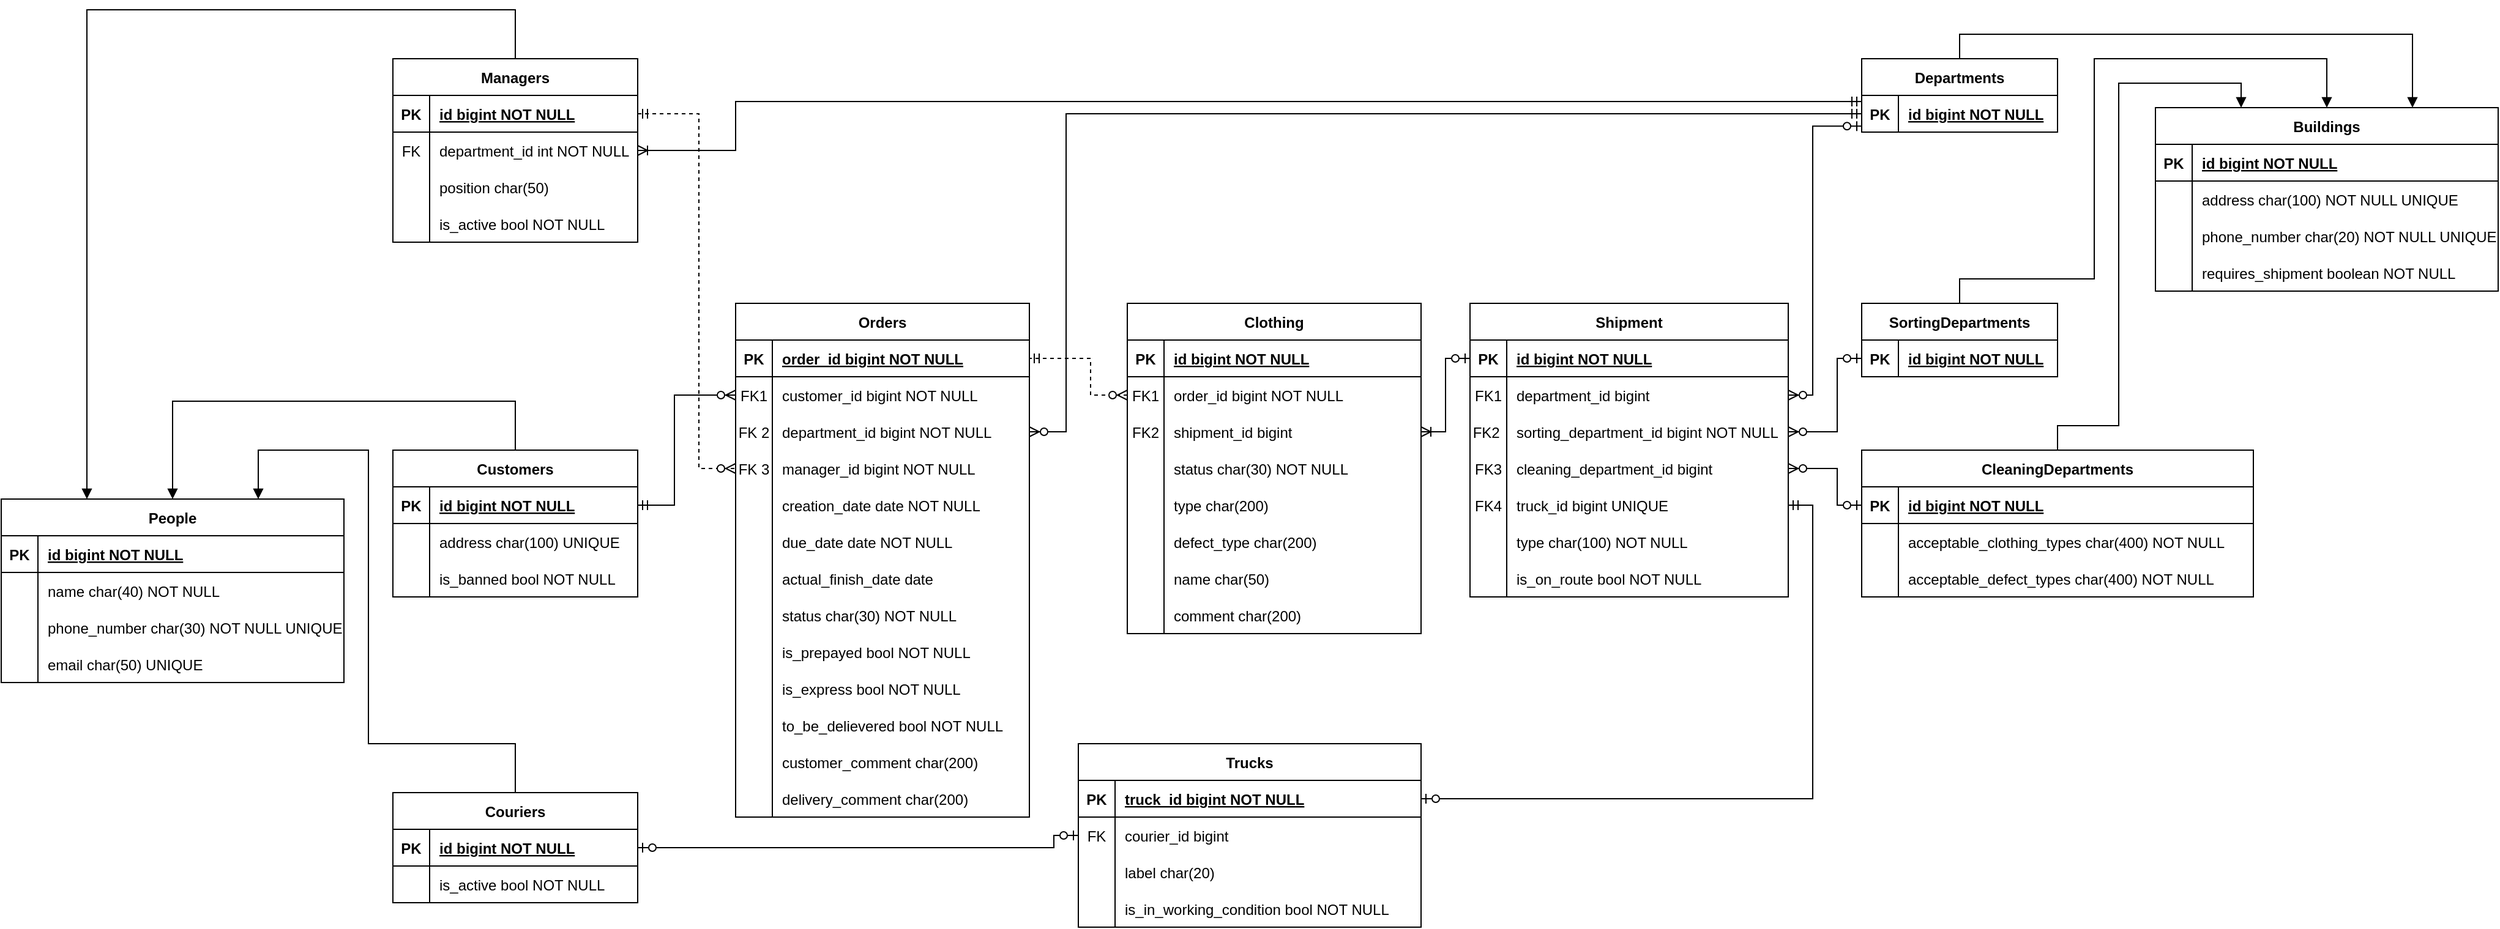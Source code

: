<mxfile version="13.9.9" type="device"><diagram id="R2lEEEUBdFMjLlhIrx00" name="Page-1"><mxGraphModel dx="2489" dy="1991" grid="1" gridSize="10" guides="1" tooltips="1" connect="1" arrows="1" fold="1" page="1" pageScale="1" pageWidth="827" pageHeight="1169" math="0" shadow="0" extFonts="Permanent Marker^https://fonts.googleapis.com/css?family=Permanent+Marker"><root><mxCell id="0"/><mxCell id="1" parent="0"/><mxCell id="C-vyLk0tnHw3VtMMgP7b-2" value="Orders" style="shape=table;startSize=30;container=1;collapsible=1;childLayout=tableLayout;fixedRows=1;rowLines=0;fontStyle=1;align=center;resizeLast=1;" parent="1" vertex="1"><mxGeometry x="400" y="240" width="240" height="420" as="geometry"/></mxCell><mxCell id="C-vyLk0tnHw3VtMMgP7b-3" value="" style="shape=partialRectangle;collapsible=0;dropTarget=0;pointerEvents=0;fillColor=none;points=[[0,0.5],[1,0.5]];portConstraint=eastwest;top=0;left=0;right=0;bottom=1;" parent="C-vyLk0tnHw3VtMMgP7b-2" vertex="1"><mxGeometry y="30" width="240" height="30" as="geometry"/></mxCell><mxCell id="C-vyLk0tnHw3VtMMgP7b-4" value="PK" style="shape=partialRectangle;overflow=hidden;connectable=0;fillColor=none;top=0;left=0;bottom=0;right=0;fontStyle=1;" parent="C-vyLk0tnHw3VtMMgP7b-3" vertex="1"><mxGeometry width="30" height="30" as="geometry"/></mxCell><mxCell id="C-vyLk0tnHw3VtMMgP7b-5" value="order_id bigint NOT NULL " style="shape=partialRectangle;overflow=hidden;connectable=0;fillColor=none;top=0;left=0;bottom=0;right=0;align=left;spacingLeft=6;fontStyle=5;" parent="C-vyLk0tnHw3VtMMgP7b-3" vertex="1"><mxGeometry x="30" width="210" height="30" as="geometry"/></mxCell><mxCell id="C-vyLk0tnHw3VtMMgP7b-6" value="" style="shape=partialRectangle;collapsible=0;dropTarget=0;pointerEvents=0;fillColor=none;points=[[0,0.5],[1,0.5]];portConstraint=eastwest;top=0;left=0;right=0;bottom=0;" parent="C-vyLk0tnHw3VtMMgP7b-2" vertex="1"><mxGeometry y="60" width="240" height="30" as="geometry"/></mxCell><mxCell id="C-vyLk0tnHw3VtMMgP7b-7" value="FK1" style="shape=partialRectangle;overflow=hidden;connectable=0;fillColor=none;top=0;left=0;bottom=0;right=0;" parent="C-vyLk0tnHw3VtMMgP7b-6" vertex="1"><mxGeometry width="30" height="30" as="geometry"/></mxCell><mxCell id="C-vyLk0tnHw3VtMMgP7b-8" value="customer_id bigint NOT NULL" style="shape=partialRectangle;overflow=hidden;connectable=0;fillColor=none;top=0;left=0;bottom=0;right=0;align=left;spacingLeft=6;" parent="C-vyLk0tnHw3VtMMgP7b-6" vertex="1"><mxGeometry x="30" width="210" height="30" as="geometry"/></mxCell><mxCell id="C-vyLk0tnHw3VtMMgP7b-9" value="" style="shape=partialRectangle;collapsible=0;dropTarget=0;pointerEvents=0;fillColor=none;points=[[0,0.5],[1,0.5]];portConstraint=eastwest;top=0;left=0;right=0;bottom=0;" parent="C-vyLk0tnHw3VtMMgP7b-2" vertex="1"><mxGeometry y="90" width="240" height="30" as="geometry"/></mxCell><mxCell id="C-vyLk0tnHw3VtMMgP7b-10" value="FK 2" style="shape=partialRectangle;overflow=hidden;connectable=0;fillColor=none;top=0;left=0;bottom=0;right=0;" parent="C-vyLk0tnHw3VtMMgP7b-9" vertex="1"><mxGeometry width="30" height="30" as="geometry"/></mxCell><mxCell id="C-vyLk0tnHw3VtMMgP7b-11" value="department_id bigint NOT NULL" style="shape=partialRectangle;overflow=hidden;connectable=0;fillColor=none;top=0;left=0;bottom=0;right=0;align=left;spacingLeft=6;" parent="C-vyLk0tnHw3VtMMgP7b-9" vertex="1"><mxGeometry x="30" width="210" height="30" as="geometry"/></mxCell><mxCell id="yVUQVvIIN4RFUP9jcte9-31" style="shape=partialRectangle;collapsible=0;dropTarget=0;pointerEvents=0;fillColor=none;points=[[0,0.5],[1,0.5]];portConstraint=eastwest;top=0;left=0;right=0;bottom=0;" parent="C-vyLk0tnHw3VtMMgP7b-2" vertex="1"><mxGeometry y="120" width="240" height="30" as="geometry"/></mxCell><mxCell id="yVUQVvIIN4RFUP9jcte9-32" value="FK 3" style="shape=partialRectangle;overflow=hidden;connectable=0;fillColor=none;top=0;left=0;bottom=0;right=0;" parent="yVUQVvIIN4RFUP9jcte9-31" vertex="1"><mxGeometry width="30" height="30" as="geometry"/></mxCell><mxCell id="yVUQVvIIN4RFUP9jcte9-33" value="manager_id bigint NOT NULL" style="shape=partialRectangle;overflow=hidden;connectable=0;fillColor=none;top=0;left=0;bottom=0;right=0;align=left;spacingLeft=6;" parent="yVUQVvIIN4RFUP9jcte9-31" vertex="1"><mxGeometry x="30" width="210" height="30" as="geometry"/></mxCell><mxCell id="rIOa5jk-lsjCZjU6Dx51-216" style="shape=partialRectangle;collapsible=0;dropTarget=0;pointerEvents=0;fillColor=none;points=[[0,0.5],[1,0.5]];portConstraint=eastwest;top=0;left=0;right=0;bottom=0;" parent="C-vyLk0tnHw3VtMMgP7b-2" vertex="1"><mxGeometry y="150" width="240" height="30" as="geometry"/></mxCell><mxCell id="rIOa5jk-lsjCZjU6Dx51-217" style="shape=partialRectangle;overflow=hidden;connectable=0;fillColor=none;top=0;left=0;bottom=0;right=0;" parent="rIOa5jk-lsjCZjU6Dx51-216" vertex="1"><mxGeometry width="30" height="30" as="geometry"/></mxCell><mxCell id="rIOa5jk-lsjCZjU6Dx51-218" value="creation_date date NOT NULL" style="shape=partialRectangle;overflow=hidden;connectable=0;fillColor=none;top=0;left=0;bottom=0;right=0;align=left;spacingLeft=6;" parent="rIOa5jk-lsjCZjU6Dx51-216" vertex="1"><mxGeometry x="30" width="210" height="30" as="geometry"/></mxCell><mxCell id="rIOa5jk-lsjCZjU6Dx51-219" style="shape=partialRectangle;collapsible=0;dropTarget=0;pointerEvents=0;fillColor=none;points=[[0,0.5],[1,0.5]];portConstraint=eastwest;top=0;left=0;right=0;bottom=0;" parent="C-vyLk0tnHw3VtMMgP7b-2" vertex="1"><mxGeometry y="180" width="240" height="30" as="geometry"/></mxCell><mxCell id="rIOa5jk-lsjCZjU6Dx51-220" style="shape=partialRectangle;overflow=hidden;connectable=0;fillColor=none;top=0;left=0;bottom=0;right=0;" parent="rIOa5jk-lsjCZjU6Dx51-219" vertex="1"><mxGeometry width="30" height="30" as="geometry"/></mxCell><mxCell id="rIOa5jk-lsjCZjU6Dx51-221" value="due_date date NOT NULL" style="shape=partialRectangle;overflow=hidden;connectable=0;fillColor=none;top=0;left=0;bottom=0;right=0;align=left;spacingLeft=6;" parent="rIOa5jk-lsjCZjU6Dx51-219" vertex="1"><mxGeometry x="30" width="210" height="30" as="geometry"/></mxCell><mxCell id="rIOa5jk-lsjCZjU6Dx51-382" style="shape=partialRectangle;collapsible=0;dropTarget=0;pointerEvents=0;fillColor=none;points=[[0,0.5],[1,0.5]];portConstraint=eastwest;top=0;left=0;right=0;bottom=0;" parent="C-vyLk0tnHw3VtMMgP7b-2" vertex="1"><mxGeometry y="210" width="240" height="30" as="geometry"/></mxCell><mxCell id="rIOa5jk-lsjCZjU6Dx51-383" style="shape=partialRectangle;overflow=hidden;connectable=0;fillColor=none;top=0;left=0;bottom=0;right=0;" parent="rIOa5jk-lsjCZjU6Dx51-382" vertex="1"><mxGeometry width="30" height="30" as="geometry"/></mxCell><mxCell id="rIOa5jk-lsjCZjU6Dx51-384" value="actual_finish_date date" style="shape=partialRectangle;overflow=hidden;connectable=0;fillColor=none;top=0;left=0;bottom=0;right=0;align=left;spacingLeft=6;" parent="rIOa5jk-lsjCZjU6Dx51-382" vertex="1"><mxGeometry x="30" width="210" height="30" as="geometry"/></mxCell><mxCell id="rIOa5jk-lsjCZjU6Dx51-157" style="shape=partialRectangle;collapsible=0;dropTarget=0;pointerEvents=0;fillColor=none;points=[[0,0.5],[1,0.5]];portConstraint=eastwest;top=0;left=0;right=0;bottom=0;" parent="C-vyLk0tnHw3VtMMgP7b-2" vertex="1"><mxGeometry y="240" width="240" height="30" as="geometry"/></mxCell><mxCell id="rIOa5jk-lsjCZjU6Dx51-158" style="shape=partialRectangle;overflow=hidden;connectable=0;fillColor=none;top=0;left=0;bottom=0;right=0;" parent="rIOa5jk-lsjCZjU6Dx51-157" vertex="1"><mxGeometry width="30" height="30" as="geometry"/></mxCell><mxCell id="rIOa5jk-lsjCZjU6Dx51-159" value="status char(30) NOT NULL" style="shape=partialRectangle;overflow=hidden;connectable=0;fillColor=none;top=0;left=0;bottom=0;right=0;align=left;spacingLeft=6;" parent="rIOa5jk-lsjCZjU6Dx51-157" vertex="1"><mxGeometry x="30" width="210" height="30" as="geometry"/></mxCell><mxCell id="rIOa5jk-lsjCZjU6Dx51-127" style="shape=partialRectangle;collapsible=0;dropTarget=0;pointerEvents=0;fillColor=none;points=[[0,0.5],[1,0.5]];portConstraint=eastwest;top=0;left=0;right=0;bottom=0;" parent="C-vyLk0tnHw3VtMMgP7b-2" vertex="1"><mxGeometry y="270" width="240" height="30" as="geometry"/></mxCell><mxCell id="rIOa5jk-lsjCZjU6Dx51-128" style="shape=partialRectangle;overflow=hidden;connectable=0;fillColor=none;top=0;left=0;bottom=0;right=0;" parent="rIOa5jk-lsjCZjU6Dx51-127" vertex="1"><mxGeometry width="30" height="30" as="geometry"/></mxCell><mxCell id="rIOa5jk-lsjCZjU6Dx51-129" value="is_prepayed bool NOT NULL" style="shape=partialRectangle;overflow=hidden;connectable=0;fillColor=none;top=0;left=0;bottom=0;right=0;align=left;spacingLeft=6;" parent="rIOa5jk-lsjCZjU6Dx51-127" vertex="1"><mxGeometry x="30" width="210" height="30" as="geometry"/></mxCell><mxCell id="rIOa5jk-lsjCZjU6Dx51-213" style="shape=partialRectangle;collapsible=0;dropTarget=0;pointerEvents=0;fillColor=none;points=[[0,0.5],[1,0.5]];portConstraint=eastwest;top=0;left=0;right=0;bottom=0;" parent="C-vyLk0tnHw3VtMMgP7b-2" vertex="1"><mxGeometry y="300" width="240" height="30" as="geometry"/></mxCell><mxCell id="rIOa5jk-lsjCZjU6Dx51-214" style="shape=partialRectangle;overflow=hidden;connectable=0;fillColor=none;top=0;left=0;bottom=0;right=0;" parent="rIOa5jk-lsjCZjU6Dx51-213" vertex="1"><mxGeometry width="30" height="30" as="geometry"/></mxCell><mxCell id="rIOa5jk-lsjCZjU6Dx51-215" value="is_express bool NOT NULL" style="shape=partialRectangle;overflow=hidden;connectable=0;fillColor=none;top=0;left=0;bottom=0;right=0;align=left;spacingLeft=6;" parent="rIOa5jk-lsjCZjU6Dx51-213" vertex="1"><mxGeometry x="30" width="210" height="30" as="geometry"/></mxCell><mxCell id="rIOa5jk-lsjCZjU6Dx51-116" style="shape=partialRectangle;collapsible=0;dropTarget=0;pointerEvents=0;fillColor=none;points=[[0,0.5],[1,0.5]];portConstraint=eastwest;top=0;left=0;right=0;bottom=0;" parent="C-vyLk0tnHw3VtMMgP7b-2" vertex="1"><mxGeometry y="330" width="240" height="30" as="geometry"/></mxCell><mxCell id="rIOa5jk-lsjCZjU6Dx51-117" style="shape=partialRectangle;overflow=hidden;connectable=0;fillColor=none;top=0;left=0;bottom=0;right=0;" parent="rIOa5jk-lsjCZjU6Dx51-116" vertex="1"><mxGeometry width="30" height="30" as="geometry"/></mxCell><mxCell id="rIOa5jk-lsjCZjU6Dx51-118" value="to_be_delievered bool NOT NULL" style="shape=partialRectangle;overflow=hidden;connectable=0;fillColor=none;top=0;left=0;bottom=0;right=0;align=left;spacingLeft=6;" parent="rIOa5jk-lsjCZjU6Dx51-116" vertex="1"><mxGeometry x="30" width="210" height="30" as="geometry"/></mxCell><mxCell id="rIOa5jk-lsjCZjU6Dx51-461" style="shape=partialRectangle;collapsible=0;dropTarget=0;pointerEvents=0;fillColor=none;points=[[0,0.5],[1,0.5]];portConstraint=eastwest;top=0;left=0;right=0;bottom=0;" parent="C-vyLk0tnHw3VtMMgP7b-2" vertex="1"><mxGeometry y="360" width="240" height="30" as="geometry"/></mxCell><mxCell id="rIOa5jk-lsjCZjU6Dx51-462" style="shape=partialRectangle;overflow=hidden;connectable=0;fillColor=none;top=0;left=0;bottom=0;right=0;" parent="rIOa5jk-lsjCZjU6Dx51-461" vertex="1"><mxGeometry width="30" height="30" as="geometry"/></mxCell><mxCell id="rIOa5jk-lsjCZjU6Dx51-463" value="customer_comment char(200)" style="shape=partialRectangle;overflow=hidden;connectable=0;fillColor=none;top=0;left=0;bottom=0;right=0;align=left;spacingLeft=6;" parent="rIOa5jk-lsjCZjU6Dx51-461" vertex="1"><mxGeometry x="30" width="210" height="30" as="geometry"/></mxCell><mxCell id="rIOa5jk-lsjCZjU6Dx51-195" style="shape=partialRectangle;collapsible=0;dropTarget=0;pointerEvents=0;fillColor=none;points=[[0,0.5],[1,0.5]];portConstraint=eastwest;top=0;left=0;right=0;bottom=0;" parent="C-vyLk0tnHw3VtMMgP7b-2" vertex="1"><mxGeometry y="390" width="240" height="30" as="geometry"/></mxCell><mxCell id="rIOa5jk-lsjCZjU6Dx51-196" style="shape=partialRectangle;overflow=hidden;connectable=0;fillColor=none;top=0;left=0;bottom=0;right=0;" parent="rIOa5jk-lsjCZjU6Dx51-195" vertex="1"><mxGeometry width="30" height="30" as="geometry"/></mxCell><mxCell id="rIOa5jk-lsjCZjU6Dx51-197" value="delivery_comment char(200)" style="shape=partialRectangle;overflow=hidden;connectable=0;fillColor=none;top=0;left=0;bottom=0;right=0;align=left;spacingLeft=6;" parent="rIOa5jk-lsjCZjU6Dx51-195" vertex="1"><mxGeometry x="30" width="210" height="30" as="geometry"/></mxCell><mxCell id="yVUQVvIIN4RFUP9jcte9-68" style="edgeStyle=orthogonalEdgeStyle;rounded=0;orthogonalLoop=1;jettySize=auto;html=1;entryX=0.5;entryY=0;entryDx=0;entryDy=0;startArrow=none;startFill=0;endArrow=block;endFill=1;exitX=0.5;exitY=0;exitDx=0;exitDy=0;" parent="1" source="C-vyLk0tnHw3VtMMgP7b-23" target="yVUQVvIIN4RFUP9jcte9-55" edge="1"><mxGeometry relative="1" as="geometry"><Array as="points"><mxPoint x="220" y="320"/><mxPoint x="-60" y="320"/></Array></mxGeometry></mxCell><mxCell id="C-vyLk0tnHw3VtMMgP7b-23" value="Customers" style="shape=table;startSize=30;container=1;collapsible=1;childLayout=tableLayout;fixedRows=1;rowLines=0;fontStyle=1;align=center;resizeLast=1;shadow=0;" parent="1" vertex="1"><mxGeometry x="120" y="360" width="200" height="120.0" as="geometry"/></mxCell><mxCell id="C-vyLk0tnHw3VtMMgP7b-24" value="" style="shape=partialRectangle;collapsible=0;dropTarget=0;pointerEvents=0;fillColor=none;points=[[0,0.5],[1,0.5]];portConstraint=eastwest;top=0;left=0;right=0;bottom=1;" parent="C-vyLk0tnHw3VtMMgP7b-23" vertex="1"><mxGeometry y="30" width="200" height="30" as="geometry"/></mxCell><mxCell id="C-vyLk0tnHw3VtMMgP7b-25" value="PK" style="shape=partialRectangle;overflow=hidden;connectable=0;fillColor=none;top=0;left=0;bottom=0;right=0;fontStyle=1;" parent="C-vyLk0tnHw3VtMMgP7b-24" vertex="1"><mxGeometry width="30" height="30" as="geometry"/></mxCell><mxCell id="C-vyLk0tnHw3VtMMgP7b-26" value="id bigint NOT NULL " style="shape=partialRectangle;overflow=hidden;connectable=0;fillColor=none;top=0;left=0;bottom=0;right=0;align=left;spacingLeft=6;fontStyle=5;" parent="C-vyLk0tnHw3VtMMgP7b-24" vertex="1"><mxGeometry x="30" width="170" height="30" as="geometry"/></mxCell><mxCell id="rIOa5jk-lsjCZjU6Dx51-32" style="shape=partialRectangle;collapsible=0;dropTarget=0;pointerEvents=0;fillColor=none;points=[[0,0.5],[1,0.5]];portConstraint=eastwest;top=0;left=0;right=0;bottom=0;" parent="C-vyLk0tnHw3VtMMgP7b-23" vertex="1"><mxGeometry y="60" width="200" height="30" as="geometry"/></mxCell><mxCell id="rIOa5jk-lsjCZjU6Dx51-33" style="shape=partialRectangle;overflow=hidden;connectable=0;fillColor=none;top=0;left=0;bottom=0;right=0;" parent="rIOa5jk-lsjCZjU6Dx51-32" vertex="1"><mxGeometry width="30" height="30" as="geometry"/></mxCell><mxCell id="rIOa5jk-lsjCZjU6Dx51-34" value="address char(100) UNIQUE" style="shape=partialRectangle;overflow=hidden;connectable=0;fillColor=none;top=0;left=0;bottom=0;right=0;align=left;spacingLeft=6;" parent="rIOa5jk-lsjCZjU6Dx51-32" vertex="1"><mxGeometry x="30" width="170" height="30" as="geometry"/></mxCell><mxCell id="rIOa5jk-lsjCZjU6Dx51-430" style="shape=partialRectangle;collapsible=0;dropTarget=0;pointerEvents=0;fillColor=none;points=[[0,0.5],[1,0.5]];portConstraint=eastwest;top=0;left=0;right=0;bottom=0;" parent="C-vyLk0tnHw3VtMMgP7b-23" vertex="1"><mxGeometry y="90" width="200" height="30" as="geometry"/></mxCell><mxCell id="rIOa5jk-lsjCZjU6Dx51-431" style="shape=partialRectangle;overflow=hidden;connectable=0;fillColor=none;top=0;left=0;bottom=0;right=0;" parent="rIOa5jk-lsjCZjU6Dx51-430" vertex="1"><mxGeometry width="30" height="30" as="geometry"/></mxCell><mxCell id="rIOa5jk-lsjCZjU6Dx51-432" value="is_banned bool NOT NULL" style="shape=partialRectangle;overflow=hidden;connectable=0;fillColor=none;top=0;left=0;bottom=0;right=0;align=left;spacingLeft=6;" parent="rIOa5jk-lsjCZjU6Dx51-430" vertex="1"><mxGeometry x="30" width="170" height="30" as="geometry"/></mxCell><mxCell id="rIOa5jk-lsjCZjU6Dx51-9" value="Clothing" style="shape=table;startSize=30;container=1;collapsible=1;childLayout=tableLayout;fixedRows=1;rowLines=0;fontStyle=1;align=center;resizeLast=1;" parent="1" vertex="1"><mxGeometry x="720" y="240" width="240" height="270" as="geometry"/></mxCell><mxCell id="rIOa5jk-lsjCZjU6Dx51-10" value="" style="shape=partialRectangle;collapsible=0;dropTarget=0;pointerEvents=0;fillColor=none;points=[[0,0.5],[1,0.5]];portConstraint=eastwest;top=0;left=0;right=0;bottom=1;" parent="rIOa5jk-lsjCZjU6Dx51-9" vertex="1"><mxGeometry y="30" width="240" height="30" as="geometry"/></mxCell><mxCell id="rIOa5jk-lsjCZjU6Dx51-11" value="PK" style="shape=partialRectangle;overflow=hidden;connectable=0;fillColor=none;top=0;left=0;bottom=0;right=0;fontStyle=1;" parent="rIOa5jk-lsjCZjU6Dx51-10" vertex="1"><mxGeometry width="30" height="30" as="geometry"/></mxCell><mxCell id="rIOa5jk-lsjCZjU6Dx51-12" value="id bigint NOT NULL " style="shape=partialRectangle;overflow=hidden;connectable=0;fillColor=none;top=0;left=0;bottom=0;right=0;align=left;spacingLeft=6;fontStyle=5;" parent="rIOa5jk-lsjCZjU6Dx51-10" vertex="1"><mxGeometry x="30" width="210" height="30" as="geometry"/></mxCell><mxCell id="rIOa5jk-lsjCZjU6Dx51-13" value="" style="shape=partialRectangle;collapsible=0;dropTarget=0;pointerEvents=0;fillColor=none;points=[[0,0.5],[1,0.5]];portConstraint=eastwest;top=0;left=0;right=0;bottom=0;" parent="rIOa5jk-lsjCZjU6Dx51-9" vertex="1"><mxGeometry y="60" width="240" height="30" as="geometry"/></mxCell><mxCell id="rIOa5jk-lsjCZjU6Dx51-14" value="FK1" style="shape=partialRectangle;overflow=hidden;connectable=0;fillColor=none;top=0;left=0;bottom=0;right=0;" parent="rIOa5jk-lsjCZjU6Dx51-13" vertex="1"><mxGeometry width="30" height="30" as="geometry"/></mxCell><mxCell id="rIOa5jk-lsjCZjU6Dx51-15" value="order_id bigint NOT NULL" style="shape=partialRectangle;overflow=hidden;connectable=0;fillColor=none;top=0;left=0;bottom=0;right=0;align=left;spacingLeft=6;" parent="rIOa5jk-lsjCZjU6Dx51-13" vertex="1"><mxGeometry x="30" width="210" height="30" as="geometry"/></mxCell><mxCell id="rIOa5jk-lsjCZjU6Dx51-465" style="shape=partialRectangle;collapsible=0;dropTarget=0;pointerEvents=0;fillColor=none;points=[[0,0.5],[1,0.5]];portConstraint=eastwest;top=0;left=0;right=0;bottom=0;" parent="rIOa5jk-lsjCZjU6Dx51-9" vertex="1"><mxGeometry y="90" width="240" height="30" as="geometry"/></mxCell><mxCell id="rIOa5jk-lsjCZjU6Dx51-466" value="FK2" style="shape=partialRectangle;overflow=hidden;connectable=0;fillColor=none;top=0;left=0;bottom=0;right=0;" parent="rIOa5jk-lsjCZjU6Dx51-465" vertex="1"><mxGeometry width="30" height="30" as="geometry"/></mxCell><mxCell id="rIOa5jk-lsjCZjU6Dx51-467" value="shipment_id bigint" style="shape=partialRectangle;overflow=hidden;connectable=0;fillColor=none;top=0;left=0;bottom=0;right=0;align=left;spacingLeft=6;" parent="rIOa5jk-lsjCZjU6Dx51-465" vertex="1"><mxGeometry x="30" width="210" height="30" as="geometry"/></mxCell><mxCell id="yVUQVvIIN4RFUP9jcte9-74" style="shape=partialRectangle;collapsible=0;dropTarget=0;pointerEvents=0;fillColor=none;points=[[0,0.5],[1,0.5]];portConstraint=eastwest;top=0;left=0;right=0;bottom=0;" parent="rIOa5jk-lsjCZjU6Dx51-9" vertex="1"><mxGeometry y="120" width="240" height="30" as="geometry"/></mxCell><mxCell id="yVUQVvIIN4RFUP9jcte9-75" style="shape=partialRectangle;overflow=hidden;connectable=0;fillColor=none;top=0;left=0;bottom=0;right=0;" parent="yVUQVvIIN4RFUP9jcte9-74" vertex="1"><mxGeometry width="30" height="30" as="geometry"/></mxCell><mxCell id="yVUQVvIIN4RFUP9jcte9-76" value="status char(30) NOT NULL" style="shape=partialRectangle;overflow=hidden;connectable=0;fillColor=none;top=0;left=0;bottom=0;right=0;align=left;spacingLeft=6;" parent="yVUQVvIIN4RFUP9jcte9-74" vertex="1"><mxGeometry x="30" width="210" height="30" as="geometry"/></mxCell><mxCell id="rIOa5jk-lsjCZjU6Dx51-38" style="shape=partialRectangle;collapsible=0;dropTarget=0;pointerEvents=0;fillColor=none;points=[[0,0.5],[1,0.5]];portConstraint=eastwest;top=0;left=0;right=0;bottom=0;" parent="rIOa5jk-lsjCZjU6Dx51-9" vertex="1"><mxGeometry y="150" width="240" height="30" as="geometry"/></mxCell><mxCell id="rIOa5jk-lsjCZjU6Dx51-39" value="" style="shape=partialRectangle;overflow=hidden;connectable=0;fillColor=none;top=0;left=0;bottom=0;right=0;" parent="rIOa5jk-lsjCZjU6Dx51-38" vertex="1"><mxGeometry width="30" height="30" as="geometry"/></mxCell><mxCell id="rIOa5jk-lsjCZjU6Dx51-40" value="type char(200)" style="shape=partialRectangle;overflow=hidden;connectable=0;fillColor=none;top=0;left=0;bottom=0;right=0;align=left;spacingLeft=6;" parent="rIOa5jk-lsjCZjU6Dx51-38" vertex="1"><mxGeometry x="30" width="210" height="30" as="geometry"/></mxCell><mxCell id="rIOa5jk-lsjCZjU6Dx51-52" style="shape=partialRectangle;collapsible=0;dropTarget=0;pointerEvents=0;fillColor=none;points=[[0,0.5],[1,0.5]];portConstraint=eastwest;top=0;left=0;right=0;bottom=0;" parent="rIOa5jk-lsjCZjU6Dx51-9" vertex="1"><mxGeometry y="180" width="240" height="30" as="geometry"/></mxCell><mxCell id="rIOa5jk-lsjCZjU6Dx51-53" value="" style="shape=partialRectangle;overflow=hidden;connectable=0;fillColor=none;top=0;left=0;bottom=0;right=0;" parent="rIOa5jk-lsjCZjU6Dx51-52" vertex="1"><mxGeometry width="30" height="30" as="geometry"/></mxCell><mxCell id="rIOa5jk-lsjCZjU6Dx51-54" value="defect_type char(200)" style="shape=partialRectangle;overflow=hidden;connectable=0;fillColor=none;top=0;left=0;bottom=0;right=0;align=left;spacingLeft=6;" parent="rIOa5jk-lsjCZjU6Dx51-52" vertex="1"><mxGeometry x="30" width="210" height="30" as="geometry"/></mxCell><mxCell id="rIOa5jk-lsjCZjU6Dx51-41" style="shape=partialRectangle;collapsible=0;dropTarget=0;pointerEvents=0;fillColor=none;points=[[0,0.5],[1,0.5]];portConstraint=eastwest;top=0;left=0;right=0;bottom=0;" parent="rIOa5jk-lsjCZjU6Dx51-9" vertex="1"><mxGeometry y="210" width="240" height="30" as="geometry"/></mxCell><mxCell id="rIOa5jk-lsjCZjU6Dx51-42" style="shape=partialRectangle;overflow=hidden;connectable=0;fillColor=none;top=0;left=0;bottom=0;right=0;" parent="rIOa5jk-lsjCZjU6Dx51-41" vertex="1"><mxGeometry width="30" height="30" as="geometry"/></mxCell><mxCell id="rIOa5jk-lsjCZjU6Dx51-43" value="name char(50)" style="shape=partialRectangle;overflow=hidden;connectable=0;fillColor=none;top=0;left=0;bottom=0;right=0;align=left;spacingLeft=6;" parent="rIOa5jk-lsjCZjU6Dx51-41" vertex="1"><mxGeometry x="30" width="210" height="30" as="geometry"/></mxCell><mxCell id="rIOa5jk-lsjCZjU6Dx51-458" style="shape=partialRectangle;collapsible=0;dropTarget=0;pointerEvents=0;fillColor=none;points=[[0,0.5],[1,0.5]];portConstraint=eastwest;top=0;left=0;right=0;bottom=0;" parent="rIOa5jk-lsjCZjU6Dx51-9" vertex="1"><mxGeometry y="240" width="240" height="30" as="geometry"/></mxCell><mxCell id="rIOa5jk-lsjCZjU6Dx51-459" style="shape=partialRectangle;overflow=hidden;connectable=0;fillColor=none;top=0;left=0;bottom=0;right=0;" parent="rIOa5jk-lsjCZjU6Dx51-458" vertex="1"><mxGeometry width="30" height="30" as="geometry"/></mxCell><mxCell id="rIOa5jk-lsjCZjU6Dx51-460" value="comment char(200)" style="shape=partialRectangle;overflow=hidden;connectable=0;fillColor=none;top=0;left=0;bottom=0;right=0;align=left;spacingLeft=6;" parent="rIOa5jk-lsjCZjU6Dx51-458" vertex="1"><mxGeometry x="30" width="210" height="30" as="geometry"/></mxCell><mxCell id="yVUQVvIIN4RFUP9jcte9-71" style="edgeStyle=orthogonalEdgeStyle;rounded=0;orthogonalLoop=1;jettySize=auto;html=1;entryX=0.75;entryY=0;entryDx=0;entryDy=0;startArrow=none;startFill=0;endArrow=block;endFill=1;" parent="1" source="rIOa5jk-lsjCZjU6Dx51-21" target="yVUQVvIIN4RFUP9jcte9-36" edge="1"><mxGeometry relative="1" as="geometry"><Array as="points"><mxPoint x="1400" y="20"/><mxPoint x="1770" y="20"/></Array></mxGeometry></mxCell><mxCell id="rIOa5jk-lsjCZjU6Dx51-21" value="Departments" style="shape=table;startSize=30;container=1;collapsible=1;childLayout=tableLayout;fixedRows=1;rowLines=0;fontStyle=1;align=center;resizeLast=1;" parent="1" vertex="1"><mxGeometry x="1320" y="40" width="160.0" height="60" as="geometry"/></mxCell><mxCell id="rIOa5jk-lsjCZjU6Dx51-22" value="" style="shape=partialRectangle;collapsible=0;dropTarget=0;pointerEvents=0;fillColor=none;points=[[0,0.5],[1,0.5]];portConstraint=eastwest;top=0;left=0;right=0;bottom=1;" parent="rIOa5jk-lsjCZjU6Dx51-21" vertex="1"><mxGeometry y="30" width="160.0" height="30" as="geometry"/></mxCell><mxCell id="rIOa5jk-lsjCZjU6Dx51-23" value="PK" style="shape=partialRectangle;overflow=hidden;connectable=0;fillColor=none;top=0;left=0;bottom=0;right=0;fontStyle=1;" parent="rIOa5jk-lsjCZjU6Dx51-22" vertex="1"><mxGeometry width="30" height="30" as="geometry"/></mxCell><mxCell id="rIOa5jk-lsjCZjU6Dx51-24" value="id bigint NOT NULL " style="shape=partialRectangle;overflow=hidden;connectable=0;fillColor=none;top=0;left=0;bottom=0;right=0;align=left;spacingLeft=6;fontStyle=5;" parent="rIOa5jk-lsjCZjU6Dx51-22" vertex="1"><mxGeometry x="30" width="130.0" height="30" as="geometry"/></mxCell><mxCell id="yVUQVvIIN4RFUP9jcte9-72" style="edgeStyle=orthogonalEdgeStyle;rounded=0;orthogonalLoop=1;jettySize=auto;html=1;entryX=0.5;entryY=0;entryDx=0;entryDy=0;startArrow=none;startFill=0;endArrow=block;endFill=1;" parent="1" source="rIOa5jk-lsjCZjU6Dx51-75" target="yVUQVvIIN4RFUP9jcte9-36" edge="1"><mxGeometry relative="1" as="geometry"><Array as="points"><mxPoint x="1400" y="220"/><mxPoint x="1510" y="220"/><mxPoint x="1510" y="40"/><mxPoint x="1700" y="40"/></Array></mxGeometry></mxCell><mxCell id="rIOa5jk-lsjCZjU6Dx51-75" value="SortingDepartments" style="shape=table;startSize=30;container=1;collapsible=1;childLayout=tableLayout;fixedRows=1;rowLines=0;fontStyle=1;align=center;resizeLast=1;" parent="1" vertex="1"><mxGeometry x="1320" y="240" width="160.0" height="60" as="geometry"/></mxCell><mxCell id="rIOa5jk-lsjCZjU6Dx51-76" value="" style="shape=partialRectangle;collapsible=0;dropTarget=0;pointerEvents=0;fillColor=none;points=[[0,0.5],[1,0.5]];portConstraint=eastwest;top=0;left=0;right=0;bottom=1;" parent="rIOa5jk-lsjCZjU6Dx51-75" vertex="1"><mxGeometry y="30" width="160.0" height="30" as="geometry"/></mxCell><mxCell id="rIOa5jk-lsjCZjU6Dx51-77" value="PK" style="shape=partialRectangle;overflow=hidden;connectable=0;fillColor=none;top=0;left=0;bottom=0;right=0;fontStyle=1;" parent="rIOa5jk-lsjCZjU6Dx51-76" vertex="1"><mxGeometry width="30" height="30" as="geometry"/></mxCell><mxCell id="rIOa5jk-lsjCZjU6Dx51-78" value="id bigint NOT NULL " style="shape=partialRectangle;overflow=hidden;connectable=0;fillColor=none;top=0;left=0;bottom=0;right=0;align=left;spacingLeft=6;fontStyle=5;" parent="rIOa5jk-lsjCZjU6Dx51-76" vertex="1"><mxGeometry x="30" width="130.0" height="30" as="geometry"/></mxCell><mxCell id="yVUQVvIIN4RFUP9jcte9-73" style="edgeStyle=orthogonalEdgeStyle;rounded=0;orthogonalLoop=1;jettySize=auto;html=1;exitX=0.5;exitY=0;exitDx=0;exitDy=0;entryX=0.25;entryY=0;entryDx=0;entryDy=0;startArrow=none;startFill=0;endArrow=block;endFill=1;" parent="1" source="rIOa5jk-lsjCZjU6Dx51-97" target="yVUQVvIIN4RFUP9jcte9-36" edge="1"><mxGeometry relative="1" as="geometry"><Array as="points"><mxPoint x="1480" y="340"/><mxPoint x="1530" y="340"/><mxPoint x="1530" y="60"/><mxPoint x="1630" y="60"/></Array></mxGeometry></mxCell><mxCell id="rIOa5jk-lsjCZjU6Dx51-97" value="CleaningDepartments" style="shape=table;startSize=30;container=1;collapsible=1;childLayout=tableLayout;fixedRows=1;rowLines=0;fontStyle=1;align=center;resizeLast=1;" parent="1" vertex="1"><mxGeometry x="1320" y="360" width="320" height="120" as="geometry"><mxRectangle x="800" y="260" width="130" height="30" as="alternateBounds"/></mxGeometry></mxCell><mxCell id="rIOa5jk-lsjCZjU6Dx51-98" value="" style="shape=partialRectangle;collapsible=0;dropTarget=0;pointerEvents=0;fillColor=none;points=[[0,0.5],[1,0.5]];portConstraint=eastwest;top=0;left=0;right=0;bottom=1;" parent="rIOa5jk-lsjCZjU6Dx51-97" vertex="1"><mxGeometry y="30" width="320" height="30" as="geometry"/></mxCell><mxCell id="rIOa5jk-lsjCZjU6Dx51-99" value="PK" style="shape=partialRectangle;overflow=hidden;connectable=0;fillColor=none;top=0;left=0;bottom=0;right=0;fontStyle=1;" parent="rIOa5jk-lsjCZjU6Dx51-98" vertex="1"><mxGeometry width="30" height="30" as="geometry"/></mxCell><mxCell id="rIOa5jk-lsjCZjU6Dx51-100" value="id bigint NOT NULL " style="shape=partialRectangle;overflow=hidden;connectable=0;fillColor=none;top=0;left=0;bottom=0;right=0;align=left;spacingLeft=6;fontStyle=5;" parent="rIOa5jk-lsjCZjU6Dx51-98" vertex="1"><mxGeometry x="30" width="290" height="30" as="geometry"/></mxCell><mxCell id="rIOa5jk-lsjCZjU6Dx51-478" style="shape=partialRectangle;collapsible=0;dropTarget=0;pointerEvents=0;fillColor=none;points=[[0,0.5],[1,0.5]];portConstraint=eastwest;top=0;left=0;right=0;bottom=0;" parent="rIOa5jk-lsjCZjU6Dx51-97" vertex="1"><mxGeometry y="60" width="320" height="30" as="geometry"/></mxCell><mxCell id="rIOa5jk-lsjCZjU6Dx51-479" style="shape=partialRectangle;overflow=hidden;connectable=0;fillColor=none;top=0;left=0;bottom=0;right=0;" parent="rIOa5jk-lsjCZjU6Dx51-478" vertex="1"><mxGeometry width="30" height="30" as="geometry"/></mxCell><mxCell id="rIOa5jk-lsjCZjU6Dx51-480" value="acceptable_clothing_types char(400) NOT NULL" style="shape=partialRectangle;overflow=hidden;connectable=0;fillColor=none;top=0;left=0;bottom=0;right=0;align=left;spacingLeft=6;" parent="rIOa5jk-lsjCZjU6Dx51-478" vertex="1"><mxGeometry x="30" width="290" height="30" as="geometry"/></mxCell><mxCell id="rIOa5jk-lsjCZjU6Dx51-481" style="shape=partialRectangle;collapsible=0;dropTarget=0;pointerEvents=0;fillColor=none;points=[[0,0.5],[1,0.5]];portConstraint=eastwest;top=0;left=0;right=0;bottom=0;" parent="rIOa5jk-lsjCZjU6Dx51-97" vertex="1"><mxGeometry y="90" width="320" height="30" as="geometry"/></mxCell><mxCell id="rIOa5jk-lsjCZjU6Dx51-482" style="shape=partialRectangle;overflow=hidden;connectable=0;fillColor=none;top=0;left=0;bottom=0;right=0;" parent="rIOa5jk-lsjCZjU6Dx51-481" vertex="1"><mxGeometry width="30" height="30" as="geometry"/></mxCell><mxCell id="rIOa5jk-lsjCZjU6Dx51-483" value="acceptable_defect_types char(400) NOT NULL" style="shape=partialRectangle;overflow=hidden;connectable=0;fillColor=none;top=0;left=0;bottom=0;right=0;align=left;spacingLeft=6;" parent="rIOa5jk-lsjCZjU6Dx51-481" vertex="1"><mxGeometry x="30" width="290" height="30" as="geometry"/></mxCell><mxCell id="rIOa5jk-lsjCZjU6Dx51-122" style="edgeStyle=orthogonalEdgeStyle;rounded=0;orthogonalLoop=1;jettySize=auto;html=1;entryX=0;entryY=0.5;entryDx=0;entryDy=0;startArrow=ERzeroToMany;startFill=1;endArrow=ERmandOne;endFill=0;strokeWidth=1;endSize=6;startSize=6;exitX=1;exitY=0.5;exitDx=0;exitDy=0;" parent="1" source="C-vyLk0tnHw3VtMMgP7b-9" target="rIOa5jk-lsjCZjU6Dx51-22" edge="1"><mxGeometry relative="1" as="geometry"><Array as="points"><mxPoint x="670" y="345"/><mxPoint x="670" y="85"/></Array><mxPoint x="940" y="130" as="sourcePoint"/></mxGeometry></mxCell><mxCell id="yVUQVvIIN4RFUP9jcte9-70" style="edgeStyle=orthogonalEdgeStyle;rounded=0;orthogonalLoop=1;jettySize=auto;html=1;entryX=0.75;entryY=0;entryDx=0;entryDy=0;startArrow=none;startFill=0;endArrow=block;endFill=1;exitX=0.5;exitY=0;exitDx=0;exitDy=0;" parent="1" source="rIOa5jk-lsjCZjU6Dx51-137" target="yVUQVvIIN4RFUP9jcte9-55" edge="1"><mxGeometry relative="1" as="geometry"><Array as="points"><mxPoint x="220" y="600"/><mxPoint x="100" y="600"/><mxPoint x="100" y="360"/><mxPoint x="10" y="360"/></Array></mxGeometry></mxCell><mxCell id="rIOa5jk-lsjCZjU6Dx51-137" value="Couriers" style="shape=table;startSize=30;container=1;collapsible=1;childLayout=tableLayout;fixedRows=1;rowLines=0;fontStyle=1;align=center;resizeLast=1;shadow=0;" parent="1" vertex="1"><mxGeometry x="120" y="640" width="200" height="90" as="geometry"/></mxCell><mxCell id="rIOa5jk-lsjCZjU6Dx51-138" value="" style="shape=partialRectangle;collapsible=0;dropTarget=0;pointerEvents=0;fillColor=none;points=[[0,0.5],[1,0.5]];portConstraint=eastwest;top=0;left=0;right=0;bottom=1;" parent="rIOa5jk-lsjCZjU6Dx51-137" vertex="1"><mxGeometry y="30" width="200" height="30" as="geometry"/></mxCell><mxCell id="rIOa5jk-lsjCZjU6Dx51-139" value="PK" style="shape=partialRectangle;overflow=hidden;connectable=0;fillColor=none;top=0;left=0;bottom=0;right=0;fontStyle=1;" parent="rIOa5jk-lsjCZjU6Dx51-138" vertex="1"><mxGeometry width="30" height="30" as="geometry"/></mxCell><mxCell id="rIOa5jk-lsjCZjU6Dx51-140" value="id bigint NOT NULL " style="shape=partialRectangle;overflow=hidden;connectable=0;fillColor=none;top=0;left=0;bottom=0;right=0;align=left;spacingLeft=6;fontStyle=5;" parent="rIOa5jk-lsjCZjU6Dx51-138" vertex="1"><mxGeometry x="30" width="170" height="30" as="geometry"/></mxCell><mxCell id="rIOa5jk-lsjCZjU6Dx51-201" style="shape=partialRectangle;collapsible=0;dropTarget=0;pointerEvents=0;fillColor=none;points=[[0,0.5],[1,0.5]];portConstraint=eastwest;top=0;left=0;right=0;bottom=0;" parent="rIOa5jk-lsjCZjU6Dx51-137" vertex="1"><mxGeometry y="60" width="200" height="30" as="geometry"/></mxCell><mxCell id="rIOa5jk-lsjCZjU6Dx51-202" style="shape=partialRectangle;overflow=hidden;connectable=0;fillColor=none;top=0;left=0;bottom=0;right=0;" parent="rIOa5jk-lsjCZjU6Dx51-201" vertex="1"><mxGeometry width="30" height="30" as="geometry"/></mxCell><mxCell id="rIOa5jk-lsjCZjU6Dx51-203" value="is_active bool NOT NULL" style="shape=partialRectangle;overflow=hidden;connectable=0;fillColor=none;top=0;left=0;bottom=0;right=0;align=left;spacingLeft=6;" parent="rIOa5jk-lsjCZjU6Dx51-201" vertex="1"><mxGeometry x="30" width="170" height="30" as="geometry"/></mxCell><mxCell id="rIOa5jk-lsjCZjU6Dx51-160" value="Trucks" style="shape=table;startSize=30;container=1;collapsible=1;childLayout=tableLayout;fixedRows=1;rowLines=0;fontStyle=1;align=center;resizeLast=1;shadow=0;" parent="1" vertex="1"><mxGeometry x="680" y="600" width="280" height="150" as="geometry"/></mxCell><mxCell id="rIOa5jk-lsjCZjU6Dx51-161" value="" style="shape=partialRectangle;collapsible=0;dropTarget=0;pointerEvents=0;fillColor=none;points=[[0,0.5],[1,0.5]];portConstraint=eastwest;top=0;left=0;right=0;bottom=1;" parent="rIOa5jk-lsjCZjU6Dx51-160" vertex="1"><mxGeometry y="30" width="280" height="30" as="geometry"/></mxCell><mxCell id="rIOa5jk-lsjCZjU6Dx51-162" value="PK" style="shape=partialRectangle;overflow=hidden;connectable=0;fillColor=none;top=0;left=0;bottom=0;right=0;fontStyle=1;" parent="rIOa5jk-lsjCZjU6Dx51-161" vertex="1"><mxGeometry width="30" height="30" as="geometry"/></mxCell><mxCell id="rIOa5jk-lsjCZjU6Dx51-163" value="truck_id bigint NOT NULL " style="shape=partialRectangle;overflow=hidden;connectable=0;fillColor=none;top=0;left=0;bottom=0;right=0;align=left;spacingLeft=6;fontStyle=5;" parent="rIOa5jk-lsjCZjU6Dx51-161" vertex="1"><mxGeometry x="30" width="250" height="30" as="geometry"/></mxCell><mxCell id="rIOa5jk-lsjCZjU6Dx51-326" style="shape=partialRectangle;collapsible=0;dropTarget=0;pointerEvents=0;fillColor=none;points=[[0,0.5],[1,0.5]];portConstraint=eastwest;top=0;left=0;right=0;bottom=0;" parent="rIOa5jk-lsjCZjU6Dx51-160" vertex="1"><mxGeometry y="60" width="280" height="30" as="geometry"/></mxCell><mxCell id="rIOa5jk-lsjCZjU6Dx51-327" value="FK" style="shape=partialRectangle;overflow=hidden;connectable=0;fillColor=none;top=0;left=0;bottom=0;right=0;" parent="rIOa5jk-lsjCZjU6Dx51-326" vertex="1"><mxGeometry width="30" height="30" as="geometry"/></mxCell><mxCell id="rIOa5jk-lsjCZjU6Dx51-328" value="courier_id bigint" style="shape=partialRectangle;overflow=hidden;connectable=0;fillColor=none;top=0;left=0;bottom=0;right=0;align=left;spacingLeft=6;" parent="rIOa5jk-lsjCZjU6Dx51-326" vertex="1"><mxGeometry x="30" width="250" height="30" as="geometry"/></mxCell><mxCell id="rIOa5jk-lsjCZjU6Dx51-198" style="shape=partialRectangle;collapsible=0;dropTarget=0;pointerEvents=0;fillColor=none;points=[[0,0.5],[1,0.5]];portConstraint=eastwest;top=0;left=0;right=0;bottom=0;" parent="rIOa5jk-lsjCZjU6Dx51-160" vertex="1"><mxGeometry y="90" width="280" height="30" as="geometry"/></mxCell><mxCell id="rIOa5jk-lsjCZjU6Dx51-199" style="shape=partialRectangle;overflow=hidden;connectable=0;fillColor=none;top=0;left=0;bottom=0;right=0;" parent="rIOa5jk-lsjCZjU6Dx51-198" vertex="1"><mxGeometry width="30" height="30" as="geometry"/></mxCell><mxCell id="rIOa5jk-lsjCZjU6Dx51-200" value="label char(20)" style="shape=partialRectangle;overflow=hidden;connectable=0;fillColor=none;top=0;left=0;bottom=0;right=0;align=left;spacingLeft=6;" parent="rIOa5jk-lsjCZjU6Dx51-198" vertex="1"><mxGeometry x="30" width="250" height="30" as="geometry"/></mxCell><mxCell id="rIOa5jk-lsjCZjU6Dx51-204" style="shape=partialRectangle;collapsible=0;dropTarget=0;pointerEvents=0;fillColor=none;points=[[0,0.5],[1,0.5]];portConstraint=eastwest;top=0;left=0;right=0;bottom=0;" parent="rIOa5jk-lsjCZjU6Dx51-160" vertex="1"><mxGeometry y="120" width="280" height="30" as="geometry"/></mxCell><mxCell id="rIOa5jk-lsjCZjU6Dx51-205" style="shape=partialRectangle;overflow=hidden;connectable=0;fillColor=none;top=0;left=0;bottom=0;right=0;" parent="rIOa5jk-lsjCZjU6Dx51-204" vertex="1"><mxGeometry width="30" height="30" as="geometry"/></mxCell><mxCell id="rIOa5jk-lsjCZjU6Dx51-206" value="is_in_working_condition bool NOT NULL" style="shape=partialRectangle;overflow=hidden;connectable=0;fillColor=none;top=0;left=0;bottom=0;right=0;align=left;spacingLeft=6;" parent="rIOa5jk-lsjCZjU6Dx51-204" vertex="1"><mxGeometry x="30" width="250" height="30" as="geometry"/></mxCell><mxCell id="rIOa5jk-lsjCZjU6Dx51-224" style="edgeStyle=orthogonalEdgeStyle;rounded=0;orthogonalLoop=1;jettySize=auto;html=1;startArrow=ERzeroToMany;startFill=1;endArrow=ERmandOne;endFill=0;entryX=1;entryY=0.5;entryDx=0;entryDy=0;dashed=1;exitX=0;exitY=0.5;exitDx=0;exitDy=0;" parent="1" source="rIOa5jk-lsjCZjU6Dx51-13" target="C-vyLk0tnHw3VtMMgP7b-3" edge="1"><mxGeometry relative="1" as="geometry"><Array as="points"><mxPoint x="690" y="315"/><mxPoint x="690" y="285"/></Array><mxPoint x="780" y="420" as="sourcePoint"/></mxGeometry></mxCell><mxCell id="rIOa5jk-lsjCZjU6Dx51-226" value="Shipment" style="shape=table;startSize=30;container=1;collapsible=1;childLayout=tableLayout;fixedRows=1;rowLines=0;fontStyle=1;align=center;resizeLast=1;" parent="1" vertex="1"><mxGeometry x="1000" y="240" width="260" height="240" as="geometry"/></mxCell><mxCell id="rIOa5jk-lsjCZjU6Dx51-227" value="" style="shape=partialRectangle;collapsible=0;dropTarget=0;pointerEvents=0;fillColor=none;points=[[0,0.5],[1,0.5]];portConstraint=eastwest;top=0;left=0;right=0;bottom=1;" parent="rIOa5jk-lsjCZjU6Dx51-226" vertex="1"><mxGeometry y="30" width="260" height="30" as="geometry"/></mxCell><mxCell id="rIOa5jk-lsjCZjU6Dx51-228" value="PK" style="shape=partialRectangle;overflow=hidden;connectable=0;fillColor=none;top=0;left=0;bottom=0;right=0;fontStyle=1;" parent="rIOa5jk-lsjCZjU6Dx51-227" vertex="1"><mxGeometry width="30" height="30" as="geometry"/></mxCell><mxCell id="rIOa5jk-lsjCZjU6Dx51-229" value="id bigint NOT NULL " style="shape=partialRectangle;overflow=hidden;connectable=0;fillColor=none;top=0;left=0;bottom=0;right=0;align=left;spacingLeft=6;fontStyle=5;" parent="rIOa5jk-lsjCZjU6Dx51-227" vertex="1"><mxGeometry x="30" width="230" height="30" as="geometry"/></mxCell><mxCell id="rIOa5jk-lsjCZjU6Dx51-233" value="" style="shape=partialRectangle;collapsible=0;dropTarget=0;pointerEvents=0;fillColor=none;points=[[0,0.5],[1,0.5]];portConstraint=eastwest;top=0;left=0;right=0;bottom=0;" parent="rIOa5jk-lsjCZjU6Dx51-226" vertex="1"><mxGeometry y="60" width="260" height="30" as="geometry"/></mxCell><mxCell id="rIOa5jk-lsjCZjU6Dx51-234" value="FK1" style="shape=partialRectangle;overflow=hidden;connectable=0;fillColor=none;top=0;left=0;bottom=0;right=0;" parent="rIOa5jk-lsjCZjU6Dx51-233" vertex="1"><mxGeometry width="30" height="30" as="geometry"/></mxCell><mxCell id="rIOa5jk-lsjCZjU6Dx51-235" value="department_id bigint" style="shape=partialRectangle;overflow=hidden;connectable=0;fillColor=none;top=0;left=0;bottom=0;right=0;align=left;spacingLeft=6;" parent="rIOa5jk-lsjCZjU6Dx51-233" vertex="1"><mxGeometry x="30" width="230" height="30" as="geometry"/></mxCell><mxCell id="rIOa5jk-lsjCZjU6Dx51-236" style="shape=partialRectangle;collapsible=0;dropTarget=0;pointerEvents=0;fillColor=none;points=[[0,0.5],[1,0.5]];portConstraint=eastwest;top=0;left=0;right=0;bottom=0;" parent="rIOa5jk-lsjCZjU6Dx51-226" vertex="1"><mxGeometry y="90" width="260" height="30" as="geometry"/></mxCell><mxCell id="rIOa5jk-lsjCZjU6Dx51-237" value="FK2 " style="shape=partialRectangle;overflow=hidden;connectable=0;fillColor=none;top=0;left=0;bottom=0;right=0;" parent="rIOa5jk-lsjCZjU6Dx51-236" vertex="1"><mxGeometry width="30" height="30" as="geometry"/></mxCell><mxCell id="rIOa5jk-lsjCZjU6Dx51-238" value="sorting_department_id bigint NOT NULL" style="shape=partialRectangle;overflow=hidden;connectable=0;fillColor=none;top=0;left=0;bottom=0;right=0;align=left;spacingLeft=6;" parent="rIOa5jk-lsjCZjU6Dx51-236" vertex="1"><mxGeometry x="30" width="230" height="30" as="geometry"/></mxCell><mxCell id="rIOa5jk-lsjCZjU6Dx51-239" style="shape=partialRectangle;collapsible=0;dropTarget=0;pointerEvents=0;fillColor=none;points=[[0,0.5],[1,0.5]];portConstraint=eastwest;top=0;left=0;right=0;bottom=0;" parent="rIOa5jk-lsjCZjU6Dx51-226" vertex="1"><mxGeometry y="120" width="260" height="30" as="geometry"/></mxCell><mxCell id="rIOa5jk-lsjCZjU6Dx51-240" value="FK3" style="shape=partialRectangle;overflow=hidden;connectable=0;fillColor=none;top=0;left=0;bottom=0;right=0;" parent="rIOa5jk-lsjCZjU6Dx51-239" vertex="1"><mxGeometry width="30" height="30" as="geometry"/></mxCell><mxCell id="rIOa5jk-lsjCZjU6Dx51-241" value="cleaning_department_id bigint" style="shape=partialRectangle;overflow=hidden;connectable=0;fillColor=none;top=0;left=0;bottom=0;right=0;align=left;spacingLeft=6;" parent="rIOa5jk-lsjCZjU6Dx51-239" vertex="1"><mxGeometry x="30" width="230" height="30" as="geometry"/></mxCell><mxCell id="rIOa5jk-lsjCZjU6Dx51-242" style="shape=partialRectangle;collapsible=0;dropTarget=0;pointerEvents=0;fillColor=none;points=[[0,0.5],[1,0.5]];portConstraint=eastwest;top=0;left=0;right=0;bottom=0;" parent="rIOa5jk-lsjCZjU6Dx51-226" vertex="1"><mxGeometry y="150" width="260" height="30" as="geometry"/></mxCell><mxCell id="rIOa5jk-lsjCZjU6Dx51-243" value="FK4" style="shape=partialRectangle;overflow=hidden;connectable=0;fillColor=none;top=0;left=0;bottom=0;right=0;" parent="rIOa5jk-lsjCZjU6Dx51-242" vertex="1"><mxGeometry width="30" height="30" as="geometry"/></mxCell><mxCell id="rIOa5jk-lsjCZjU6Dx51-244" value="truck_id bigint UNIQUE" style="shape=partialRectangle;overflow=hidden;connectable=0;fillColor=none;top=0;left=0;bottom=0;right=0;align=left;spacingLeft=6;" parent="rIOa5jk-lsjCZjU6Dx51-242" vertex="1"><mxGeometry x="30" width="230" height="30" as="geometry"/></mxCell><mxCell id="rIOa5jk-lsjCZjU6Dx51-469" style="shape=partialRectangle;collapsible=0;dropTarget=0;pointerEvents=0;fillColor=none;points=[[0,0.5],[1,0.5]];portConstraint=eastwest;top=0;left=0;right=0;bottom=0;" parent="rIOa5jk-lsjCZjU6Dx51-226" vertex="1"><mxGeometry y="180" width="260" height="30" as="geometry"/></mxCell><mxCell id="rIOa5jk-lsjCZjU6Dx51-470" style="shape=partialRectangle;overflow=hidden;connectable=0;fillColor=none;top=0;left=0;bottom=0;right=0;" parent="rIOa5jk-lsjCZjU6Dx51-469" vertex="1"><mxGeometry width="30" height="30" as="geometry"/></mxCell><mxCell id="rIOa5jk-lsjCZjU6Dx51-471" value="type char(100) NOT NULL" style="shape=partialRectangle;overflow=hidden;connectable=0;fillColor=none;top=0;left=0;bottom=0;right=0;align=left;spacingLeft=6;" parent="rIOa5jk-lsjCZjU6Dx51-469" vertex="1"><mxGeometry x="30" width="230" height="30" as="geometry"/></mxCell><mxCell id="rIOa5jk-lsjCZjU6Dx51-321" style="shape=partialRectangle;collapsible=0;dropTarget=0;pointerEvents=0;fillColor=none;points=[[0,0.5],[1,0.5]];portConstraint=eastwest;top=0;left=0;right=0;bottom=0;" parent="rIOa5jk-lsjCZjU6Dx51-226" vertex="1"><mxGeometry y="210" width="260" height="30" as="geometry"/></mxCell><mxCell id="rIOa5jk-lsjCZjU6Dx51-322" style="shape=partialRectangle;overflow=hidden;connectable=0;fillColor=none;top=0;left=0;bottom=0;right=0;" parent="rIOa5jk-lsjCZjU6Dx51-321" vertex="1"><mxGeometry width="30" height="30" as="geometry"/></mxCell><mxCell id="rIOa5jk-lsjCZjU6Dx51-323" value="is_on_route bool NOT NULL" style="shape=partialRectangle;overflow=hidden;connectable=0;fillColor=none;top=0;left=0;bottom=0;right=0;align=left;spacingLeft=6;" parent="rIOa5jk-lsjCZjU6Dx51-321" vertex="1"><mxGeometry x="30" width="230" height="30" as="geometry"/></mxCell><mxCell id="rIOa5jk-lsjCZjU6Dx51-324" style="edgeStyle=orthogonalEdgeStyle;rounded=0;orthogonalLoop=1;jettySize=auto;html=1;startArrow=ERmandOne;startFill=0;endArrow=ERzeroToOne;endFill=1;exitX=1;exitY=0.5;exitDx=0;exitDy=0;entryX=1;entryY=0.5;entryDx=0;entryDy=0;" parent="1" source="rIOa5jk-lsjCZjU6Dx51-242" target="rIOa5jk-lsjCZjU6Dx51-161" edge="1"><mxGeometry relative="1" as="geometry"><mxPoint x="1200" y="590" as="targetPoint"/><Array as="points"><mxPoint x="1280" y="405"/><mxPoint x="1280" y="645"/></Array></mxGeometry></mxCell><mxCell id="rIOa5jk-lsjCZjU6Dx51-325" style="edgeStyle=orthogonalEdgeStyle;rounded=0;orthogonalLoop=1;jettySize=auto;html=1;entryX=0;entryY=0.5;entryDx=0;entryDy=0;startArrow=ERmandOne;startFill=0;endArrow=ERoneToMany;endFill=0;" parent="1" target="rIOa5jk-lsjCZjU6Dx51-138" edge="1"><mxGeometry relative="1" as="geometry"/></mxCell><mxCell id="rIOa5jk-lsjCZjU6Dx51-329" style="edgeStyle=orthogonalEdgeStyle;rounded=0;orthogonalLoop=1;jettySize=auto;html=1;entryX=1;entryY=0.5;entryDx=0;entryDy=0;startArrow=ERzeroToOne;startFill=1;endArrow=ERzeroToOne;endFill=1;exitX=0;exitY=0.5;exitDx=0;exitDy=0;" parent="1" source="rIOa5jk-lsjCZjU6Dx51-326" target="rIOa5jk-lsjCZjU6Dx51-138" edge="1"><mxGeometry relative="1" as="geometry"><Array as="points"><mxPoint x="660" y="675"/><mxPoint x="660" y="685"/></Array></mxGeometry></mxCell><mxCell id="rIOa5jk-lsjCZjU6Dx51-333" style="edgeStyle=orthogonalEdgeStyle;rounded=0;orthogonalLoop=1;jettySize=auto;html=1;entryX=0;entryY=0.5;entryDx=0;entryDy=0;startArrow=ERzeroToMany;startFill=1;endArrow=ERzeroToOne;endFill=1;" parent="1" target="rIOa5jk-lsjCZjU6Dx51-227" edge="1"><mxGeometry relative="1" as="geometry"><Array as="points"><mxPoint x="280" y="915"/><mxPoint x="280" y="1030"/><mxPoint x="680" y="1030"/><mxPoint x="680" y="835"/></Array></mxGeometry></mxCell><mxCell id="yVUQVvIIN4RFUP9jcte9-69" style="edgeStyle=orthogonalEdgeStyle;rounded=0;orthogonalLoop=1;jettySize=auto;html=1;entryX=0.25;entryY=0;entryDx=0;entryDy=0;startArrow=none;startFill=0;endArrow=block;endFill=1;exitX=0.5;exitY=0;exitDx=0;exitDy=0;" parent="1" source="rIOa5jk-lsjCZjU6Dx51-356" target="yVUQVvIIN4RFUP9jcte9-55" edge="1"><mxGeometry relative="1" as="geometry"><Array as="points"><mxPoint x="220"/><mxPoint x="-130"/></Array></mxGeometry></mxCell><mxCell id="rIOa5jk-lsjCZjU6Dx51-356" value="Managers" style="shape=table;startSize=30;container=1;collapsible=1;childLayout=tableLayout;fixedRows=1;rowLines=0;fontStyle=1;align=center;resizeLast=1;shadow=0;" parent="1" vertex="1"><mxGeometry x="120" y="40" width="200" height="150.0" as="geometry"/></mxCell><mxCell id="rIOa5jk-lsjCZjU6Dx51-357" value="" style="shape=partialRectangle;collapsible=0;dropTarget=0;pointerEvents=0;fillColor=none;points=[[0,0.5],[1,0.5]];portConstraint=eastwest;top=0;left=0;right=0;bottom=1;" parent="rIOa5jk-lsjCZjU6Dx51-356" vertex="1"><mxGeometry y="30" width="200" height="30" as="geometry"/></mxCell><mxCell id="rIOa5jk-lsjCZjU6Dx51-358" value="PK" style="shape=partialRectangle;overflow=hidden;connectable=0;fillColor=none;top=0;left=0;bottom=0;right=0;fontStyle=1;" parent="rIOa5jk-lsjCZjU6Dx51-357" vertex="1"><mxGeometry width="30" height="30" as="geometry"/></mxCell><mxCell id="rIOa5jk-lsjCZjU6Dx51-359" value="id bigint NOT NULL " style="shape=partialRectangle;overflow=hidden;connectable=0;fillColor=none;top=0;left=0;bottom=0;right=0;align=left;spacingLeft=6;fontStyle=5;" parent="rIOa5jk-lsjCZjU6Dx51-357" vertex="1"><mxGeometry x="30" width="170" height="30" as="geometry"/></mxCell><mxCell id="rIOa5jk-lsjCZjU6Dx51-375" style="shape=partialRectangle;collapsible=0;dropTarget=0;pointerEvents=0;fillColor=none;points=[[0,0.5],[1,0.5]];portConstraint=eastwest;top=0;left=0;right=0;bottom=0;" parent="rIOa5jk-lsjCZjU6Dx51-356" vertex="1"><mxGeometry y="60" width="200" height="30" as="geometry"/></mxCell><mxCell id="rIOa5jk-lsjCZjU6Dx51-376" value="FK" style="shape=partialRectangle;overflow=hidden;connectable=0;fillColor=none;top=0;left=0;bottom=0;right=0;" parent="rIOa5jk-lsjCZjU6Dx51-375" vertex="1"><mxGeometry width="30" height="30" as="geometry"/></mxCell><mxCell id="rIOa5jk-lsjCZjU6Dx51-377" value="department_id int NOT NULL" style="shape=partialRectangle;overflow=hidden;connectable=0;fillColor=none;top=0;left=0;bottom=0;right=0;align=left;spacingLeft=6;" parent="rIOa5jk-lsjCZjU6Dx51-375" vertex="1"><mxGeometry x="30" width="170" height="30" as="geometry"/></mxCell><mxCell id="rIOa5jk-lsjCZjU6Dx51-445" style="shape=partialRectangle;collapsible=0;dropTarget=0;pointerEvents=0;fillColor=none;points=[[0,0.5],[1,0.5]];portConstraint=eastwest;top=0;left=0;right=0;bottom=0;" parent="rIOa5jk-lsjCZjU6Dx51-356" vertex="1"><mxGeometry y="90" width="200" height="30" as="geometry"/></mxCell><mxCell id="rIOa5jk-lsjCZjU6Dx51-446" style="shape=partialRectangle;overflow=hidden;connectable=0;fillColor=none;top=0;left=0;bottom=0;right=0;" parent="rIOa5jk-lsjCZjU6Dx51-445" vertex="1"><mxGeometry width="30" height="30" as="geometry"/></mxCell><mxCell id="rIOa5jk-lsjCZjU6Dx51-447" value="position char(50) " style="shape=partialRectangle;overflow=hidden;connectable=0;fillColor=none;top=0;left=0;bottom=0;right=0;align=left;spacingLeft=6;" parent="rIOa5jk-lsjCZjU6Dx51-445" vertex="1"><mxGeometry x="30" width="170" height="30" as="geometry"/></mxCell><mxCell id="yVUQVvIIN4RFUP9jcte9-28" style="shape=partialRectangle;collapsible=0;dropTarget=0;pointerEvents=0;fillColor=none;points=[[0,0.5],[1,0.5]];portConstraint=eastwest;top=0;left=0;right=0;bottom=0;" parent="rIOa5jk-lsjCZjU6Dx51-356" vertex="1"><mxGeometry y="120" width="200" height="30" as="geometry"/></mxCell><mxCell id="yVUQVvIIN4RFUP9jcte9-29" style="shape=partialRectangle;overflow=hidden;connectable=0;fillColor=none;top=0;left=0;bottom=0;right=0;" parent="yVUQVvIIN4RFUP9jcte9-28" vertex="1"><mxGeometry width="30" height="30" as="geometry"/></mxCell><mxCell id="yVUQVvIIN4RFUP9jcte9-30" value="is_active bool NOT NULL" style="shape=partialRectangle;overflow=hidden;connectable=0;fillColor=none;top=0;left=0;bottom=0;right=0;align=left;spacingLeft=6;" parent="yVUQVvIIN4RFUP9jcte9-28" vertex="1"><mxGeometry x="30" width="170" height="30" as="geometry"/></mxCell><mxCell id="rIOa5jk-lsjCZjU6Dx51-423" style="edgeStyle=orthogonalEdgeStyle;rounded=0;orthogonalLoop=1;jettySize=auto;html=1;startArrow=ERoneToMany;startFill=0;endArrow=ERmandOne;endFill=0;exitX=1;exitY=0.5;exitDx=0;exitDy=0;entryX=0;entryY=0.167;entryDx=0;entryDy=0;entryPerimeter=0;" parent="1" source="rIOa5jk-lsjCZjU6Dx51-375" target="rIOa5jk-lsjCZjU6Dx51-22" edge="1"><mxGeometry relative="1" as="geometry"><Array as="points"><mxPoint x="400" y="115"/><mxPoint x="400" y="75"/></Array><mxPoint x="380" y="160" as="sourcePoint"/><mxPoint x="1510" y="75" as="targetPoint"/></mxGeometry></mxCell><mxCell id="rIOa5jk-lsjCZjU6Dx51-457" style="edgeStyle=orthogonalEdgeStyle;rounded=0;orthogonalLoop=1;jettySize=auto;html=1;startArrow=ERmandOne;startFill=0;endArrow=ERzeroToMany;endFill=1;entryX=0;entryY=0.5;entryDx=0;entryDy=0;" parent="1" source="C-vyLk0tnHw3VtMMgP7b-24" target="C-vyLk0tnHw3VtMMgP7b-6" edge="1"><mxGeometry relative="1" as="geometry"><Array as="points"><mxPoint x="350" y="405"/><mxPoint x="350" y="315"/></Array></mxGeometry></mxCell><mxCell id="rIOa5jk-lsjCZjU6Dx51-468" style="edgeStyle=orthogonalEdgeStyle;rounded=0;orthogonalLoop=1;jettySize=auto;html=1;entryX=0;entryY=0.5;entryDx=0;entryDy=0;startArrow=ERoneToMany;startFill=0;startSize=6;endArrow=ERzeroToOne;endFill=1;endSize=6;strokeWidth=1;" parent="1" source="rIOa5jk-lsjCZjU6Dx51-465" target="rIOa5jk-lsjCZjU6Dx51-227" edge="1"><mxGeometry relative="1" as="geometry"><Array as="points"><mxPoint x="980" y="345"/><mxPoint x="980" y="285"/></Array></mxGeometry></mxCell><mxCell id="rIOa5jk-lsjCZjU6Dx51-472" style="edgeStyle=orthogonalEdgeStyle;rounded=0;orthogonalLoop=1;jettySize=auto;html=1;startArrow=ERzeroToMany;startFill=1;startSize=6;endArrow=ERzeroToOne;endFill=1;endSize=6;strokeWidth=1;entryX=0;entryY=0.838;entryDx=0;entryDy=0;entryPerimeter=0;exitX=1;exitY=0.5;exitDx=0;exitDy=0;" parent="1" source="rIOa5jk-lsjCZjU6Dx51-233" target="rIOa5jk-lsjCZjU6Dx51-22" edge="1"><mxGeometry relative="1" as="geometry"><Array as="points"><mxPoint x="1280" y="315"/><mxPoint x="1280" y="95"/></Array><mxPoint x="1470" y="260" as="sourcePoint"/><mxPoint x="1700" y="100" as="targetPoint"/></mxGeometry></mxCell><mxCell id="rIOa5jk-lsjCZjU6Dx51-476" style="edgeStyle=orthogonalEdgeStyle;rounded=0;orthogonalLoop=1;jettySize=auto;html=1;entryX=0;entryY=0.5;entryDx=0;entryDy=0;startArrow=ERzeroToMany;startFill=1;startSize=6;endArrow=ERzeroToOne;endFill=1;endSize=6;strokeWidth=1;exitX=1;exitY=0.5;exitDx=0;exitDy=0;" parent="1" source="rIOa5jk-lsjCZjU6Dx51-236" target="rIOa5jk-lsjCZjU6Dx51-76" edge="1"><mxGeometry relative="1" as="geometry"><Array as="points"><mxPoint x="1300" y="345"/><mxPoint x="1300" y="285"/></Array></mxGeometry></mxCell><mxCell id="rIOa5jk-lsjCZjU6Dx51-477" style="edgeStyle=orthogonalEdgeStyle;rounded=0;orthogonalLoop=1;jettySize=auto;html=1;entryX=0;entryY=0.5;entryDx=0;entryDy=0;startArrow=ERzeroToMany;startFill=1;startSize=6;endArrow=ERzeroToOne;endFill=1;endSize=6;strokeWidth=1;exitX=1;exitY=0.5;exitDx=0;exitDy=0;" parent="1" source="rIOa5jk-lsjCZjU6Dx51-239" target="rIOa5jk-lsjCZjU6Dx51-98" edge="1"><mxGeometry relative="1" as="geometry"><Array as="points"><mxPoint x="1300" y="375"/><mxPoint x="1300" y="405"/></Array></mxGeometry></mxCell><mxCell id="yVUQVvIIN4RFUP9jcte9-34" style="edgeStyle=orthogonalEdgeStyle;rounded=0;orthogonalLoop=1;jettySize=auto;html=1;entryX=0;entryY=0.5;entryDx=0;entryDy=0;dashed=1;endArrow=ERzeroToMany;endFill=1;startArrow=ERmandOne;startFill=0;" parent="1" source="rIOa5jk-lsjCZjU6Dx51-357" target="yVUQVvIIN4RFUP9jcte9-31" edge="1"><mxGeometry relative="1" as="geometry"><Array as="points"><mxPoint x="370" y="85"/><mxPoint x="370" y="375"/></Array></mxGeometry></mxCell><mxCell id="yVUQVvIIN4RFUP9jcte9-36" value="Buildings" style="shape=table;startSize=30;container=1;collapsible=1;childLayout=tableLayout;fixedRows=1;rowLines=0;fontStyle=1;align=center;resizeLast=1;" parent="1" vertex="1"><mxGeometry x="1560" y="80" width="280" height="150" as="geometry"/></mxCell><mxCell id="yVUQVvIIN4RFUP9jcte9-37" value="" style="shape=partialRectangle;collapsible=0;dropTarget=0;pointerEvents=0;fillColor=none;points=[[0,0.5],[1,0.5]];portConstraint=eastwest;top=0;left=0;right=0;bottom=1;" parent="yVUQVvIIN4RFUP9jcte9-36" vertex="1"><mxGeometry y="30" width="280" height="30" as="geometry"/></mxCell><mxCell id="yVUQVvIIN4RFUP9jcte9-38" value="PK" style="shape=partialRectangle;overflow=hidden;connectable=0;fillColor=none;top=0;left=0;bottom=0;right=0;fontStyle=1;" parent="yVUQVvIIN4RFUP9jcte9-37" vertex="1"><mxGeometry width="30" height="30" as="geometry"/></mxCell><mxCell id="yVUQVvIIN4RFUP9jcte9-39" value="id bigint NOT NULL " style="shape=partialRectangle;overflow=hidden;connectable=0;fillColor=none;top=0;left=0;bottom=0;right=0;align=left;spacingLeft=6;fontStyle=5;" parent="yVUQVvIIN4RFUP9jcte9-37" vertex="1"><mxGeometry x="30" width="250" height="30" as="geometry"/></mxCell><mxCell id="yVUQVvIIN4RFUP9jcte9-40" value="" style="shape=partialRectangle;collapsible=0;dropTarget=0;pointerEvents=0;fillColor=none;points=[[0,0.5],[1,0.5]];portConstraint=eastwest;top=0;left=0;right=0;bottom=0;" parent="yVUQVvIIN4RFUP9jcte9-36" vertex="1"><mxGeometry y="60" width="280" height="30" as="geometry"/></mxCell><mxCell id="yVUQVvIIN4RFUP9jcte9-41" value="" style="shape=partialRectangle;overflow=hidden;connectable=0;fillColor=none;top=0;left=0;bottom=0;right=0;" parent="yVUQVvIIN4RFUP9jcte9-40" vertex="1"><mxGeometry width="30" height="30" as="geometry"/></mxCell><mxCell id="yVUQVvIIN4RFUP9jcte9-42" value="address char(100) NOT NULL UNIQUE" style="shape=partialRectangle;overflow=hidden;connectable=0;fillColor=none;top=0;left=0;bottom=0;right=0;align=left;spacingLeft=6;" parent="yVUQVvIIN4RFUP9jcte9-40" vertex="1"><mxGeometry x="30" width="250" height="30" as="geometry"/></mxCell><mxCell id="yVUQVvIIN4RFUP9jcte9-43" style="shape=partialRectangle;collapsible=0;dropTarget=0;pointerEvents=0;fillColor=none;points=[[0,0.5],[1,0.5]];portConstraint=eastwest;top=0;left=0;right=0;bottom=0;" parent="yVUQVvIIN4RFUP9jcte9-36" vertex="1"><mxGeometry y="90" width="280" height="30" as="geometry"/></mxCell><mxCell id="yVUQVvIIN4RFUP9jcte9-44" style="shape=partialRectangle;overflow=hidden;connectable=0;fillColor=none;top=0;left=0;bottom=0;right=0;" parent="yVUQVvIIN4RFUP9jcte9-43" vertex="1"><mxGeometry width="30" height="30" as="geometry"/></mxCell><mxCell id="yVUQVvIIN4RFUP9jcte9-45" value="phone_number char(20) NOT NULL UNIQUE" style="shape=partialRectangle;overflow=hidden;connectable=0;fillColor=none;top=0;left=0;bottom=0;right=0;align=left;spacingLeft=6;" parent="yVUQVvIIN4RFUP9jcte9-43" vertex="1"><mxGeometry x="30" width="250" height="30" as="geometry"/></mxCell><mxCell id="yVUQVvIIN4RFUP9jcte9-46" style="shape=partialRectangle;collapsible=0;dropTarget=0;pointerEvents=0;fillColor=none;points=[[0,0.5],[1,0.5]];portConstraint=eastwest;top=0;left=0;right=0;bottom=0;" parent="yVUQVvIIN4RFUP9jcte9-36" vertex="1"><mxGeometry y="120" width="280" height="30" as="geometry"/></mxCell><mxCell id="yVUQVvIIN4RFUP9jcte9-47" style="shape=partialRectangle;overflow=hidden;connectable=0;fillColor=none;top=0;left=0;bottom=0;right=0;" parent="yVUQVvIIN4RFUP9jcte9-46" vertex="1"><mxGeometry width="30" height="30" as="geometry"/></mxCell><mxCell id="yVUQVvIIN4RFUP9jcte9-48" value="requires_shipment boolean NOT NULL" style="shape=partialRectangle;overflow=hidden;connectable=0;fillColor=none;top=0;left=0;bottom=0;right=0;align=left;spacingLeft=6;" parent="yVUQVvIIN4RFUP9jcte9-46" vertex="1"><mxGeometry x="30" width="250" height="30" as="geometry"/></mxCell><mxCell id="yVUQVvIIN4RFUP9jcte9-49" style="edgeStyle=orthogonalEdgeStyle;rounded=0;orthogonalLoop=1;jettySize=auto;html=1;startArrow=ERzeroToMany;startFill=1;endArrow=ERmandOne;endFill=0;entryX=0;entryY=0.167;entryDx=0;entryDy=0;entryPerimeter=0;" parent="1" target="yVUQVvIIN4RFUP9jcte9-37" edge="1"><mxGeometry relative="1" as="geometry"><mxPoint x="1840" y="220" as="targetPoint"/><Array as="points"><mxPoint x="1840" y="115"/><mxPoint x="1840" y="235"/></Array></mxGeometry></mxCell><mxCell id="yVUQVvIIN4RFUP9jcte9-50" style="edgeStyle=orthogonalEdgeStyle;rounded=0;orthogonalLoop=1;jettySize=auto;html=1;entryX=0;entryY=0.5;entryDx=0;entryDy=0;startArrow=ERzeroToMany;startFill=1;endArrow=ERmandOne;endFill=0;" parent="1" target="yVUQVvIIN4RFUP9jcte9-37" edge="1"><mxGeometry relative="1" as="geometry"><Array as="points"><mxPoint x="1800" y="275"/><mxPoint x="1800" y="245"/></Array></mxGeometry></mxCell><mxCell id="yVUQVvIIN4RFUP9jcte9-51" style="edgeStyle=orthogonalEdgeStyle;rounded=0;orthogonalLoop=1;jettySize=auto;html=1;exitX=1;exitY=0.5;exitDx=0;exitDy=0;entryX=0;entryY=0.837;entryDx=0;entryDy=0;entryPerimeter=0;startArrow=ERzeroToMany;startFill=1;endArrow=ERmandOne;endFill=0;" parent="1" target="yVUQVvIIN4RFUP9jcte9-37" edge="1"><mxGeometry relative="1" as="geometry"><Array as="points"><mxPoint x="1840" y="395"/><mxPoint x="1840" y="255"/></Array></mxGeometry></mxCell><mxCell id="yVUQVvIIN4RFUP9jcte9-55" value="People" style="shape=table;startSize=30;container=1;collapsible=1;childLayout=tableLayout;fixedRows=1;rowLines=0;fontStyle=1;align=center;resizeLast=1;shadow=0;" parent="1" vertex="1"><mxGeometry x="-200" y="400" width="280.0" height="150" as="geometry"/></mxCell><mxCell id="yVUQVvIIN4RFUP9jcte9-56" value="" style="shape=partialRectangle;collapsible=0;dropTarget=0;pointerEvents=0;fillColor=none;points=[[0,0.5],[1,0.5]];portConstraint=eastwest;top=0;left=0;right=0;bottom=1;" parent="yVUQVvIIN4RFUP9jcte9-55" vertex="1"><mxGeometry y="30" width="280.0" height="30" as="geometry"/></mxCell><mxCell id="yVUQVvIIN4RFUP9jcte9-57" value="PK" style="shape=partialRectangle;overflow=hidden;connectable=0;fillColor=none;top=0;left=0;bottom=0;right=0;fontStyle=1;" parent="yVUQVvIIN4RFUP9jcte9-56" vertex="1"><mxGeometry width="30" height="30" as="geometry"/></mxCell><mxCell id="yVUQVvIIN4RFUP9jcte9-58" value="id bigint NOT NULL " style="shape=partialRectangle;overflow=hidden;connectable=0;fillColor=none;top=0;left=0;bottom=0;right=0;align=left;spacingLeft=6;fontStyle=5;" parent="yVUQVvIIN4RFUP9jcte9-56" vertex="1"><mxGeometry x="30" width="250.0" height="30" as="geometry"/></mxCell><mxCell id="yVUQVvIIN4RFUP9jcte9-59" value="" style="shape=partialRectangle;collapsible=0;dropTarget=0;pointerEvents=0;fillColor=none;points=[[0,0.5],[1,0.5]];portConstraint=eastwest;top=0;left=0;right=0;bottom=0;" parent="yVUQVvIIN4RFUP9jcte9-55" vertex="1"><mxGeometry y="60" width="280.0" height="30" as="geometry"/></mxCell><mxCell id="yVUQVvIIN4RFUP9jcte9-60" value="" style="shape=partialRectangle;overflow=hidden;connectable=0;fillColor=none;top=0;left=0;bottom=0;right=0;" parent="yVUQVvIIN4RFUP9jcte9-59" vertex="1"><mxGeometry width="30" height="30" as="geometry"/></mxCell><mxCell id="yVUQVvIIN4RFUP9jcte9-61" value="name char(40) NOT NULL" style="shape=partialRectangle;overflow=hidden;connectable=0;fillColor=none;top=0;left=0;bottom=0;right=0;align=left;spacingLeft=6;" parent="yVUQVvIIN4RFUP9jcte9-59" vertex="1"><mxGeometry x="30" width="250.0" height="30" as="geometry"/></mxCell><mxCell id="yVUQVvIIN4RFUP9jcte9-62" style="shape=partialRectangle;collapsible=0;dropTarget=0;pointerEvents=0;fillColor=none;points=[[0,0.5],[1,0.5]];portConstraint=eastwest;top=0;left=0;right=0;bottom=0;" parent="yVUQVvIIN4RFUP9jcte9-55" vertex="1"><mxGeometry y="90" width="280.0" height="30" as="geometry"/></mxCell><mxCell id="yVUQVvIIN4RFUP9jcte9-63" style="shape=partialRectangle;overflow=hidden;connectable=0;fillColor=none;top=0;left=0;bottom=0;right=0;" parent="yVUQVvIIN4RFUP9jcte9-62" vertex="1"><mxGeometry width="30" height="30" as="geometry"/></mxCell><mxCell id="yVUQVvIIN4RFUP9jcte9-64" value="phone_number char(30) NOT NULL UNIQUE" style="shape=partialRectangle;overflow=hidden;connectable=0;fillColor=none;top=0;left=0;bottom=0;right=0;align=left;spacingLeft=6;" parent="yVUQVvIIN4RFUP9jcte9-62" vertex="1"><mxGeometry x="30" width="250.0" height="30" as="geometry"/></mxCell><mxCell id="yVUQVvIIN4RFUP9jcte9-65" style="shape=partialRectangle;collapsible=0;dropTarget=0;pointerEvents=0;fillColor=none;points=[[0,0.5],[1,0.5]];portConstraint=eastwest;top=0;left=0;right=0;bottom=0;" parent="yVUQVvIIN4RFUP9jcte9-55" vertex="1"><mxGeometry y="120" width="280.0" height="30" as="geometry"/></mxCell><mxCell id="yVUQVvIIN4RFUP9jcte9-66" style="shape=partialRectangle;overflow=hidden;connectable=0;fillColor=none;top=0;left=0;bottom=0;right=0;" parent="yVUQVvIIN4RFUP9jcte9-65" vertex="1"><mxGeometry width="30" height="30" as="geometry"/></mxCell><mxCell id="yVUQVvIIN4RFUP9jcte9-67" value="email char(50) UNIQUE" style="shape=partialRectangle;overflow=hidden;connectable=0;fillColor=none;top=0;left=0;bottom=0;right=0;align=left;spacingLeft=6;" parent="yVUQVvIIN4RFUP9jcte9-65" vertex="1"><mxGeometry x="30" width="250.0" height="30" as="geometry"/></mxCell></root></mxGraphModel></diagram></mxfile>